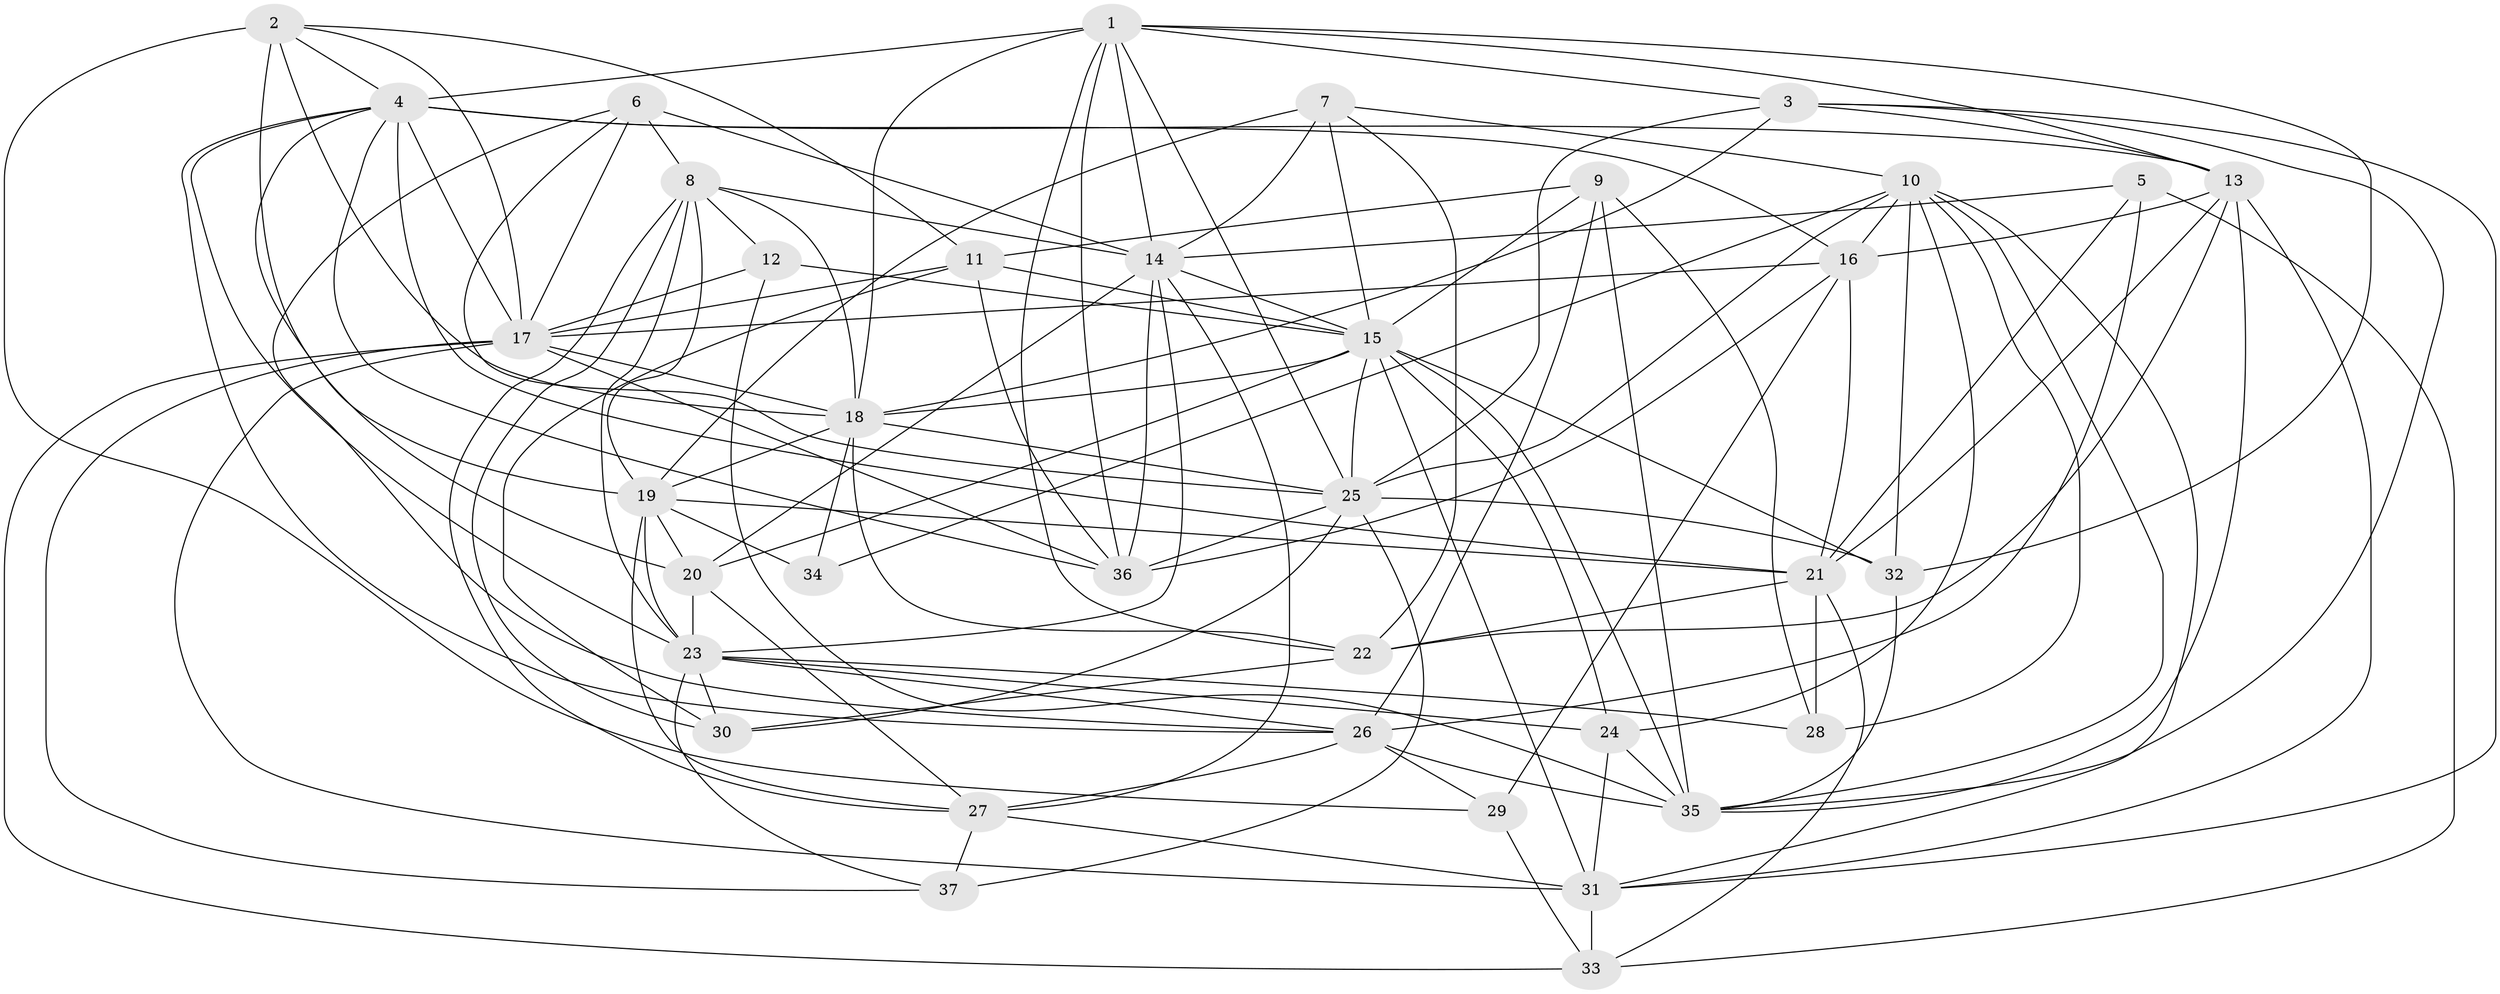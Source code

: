 // original degree distribution, {4: 1.0}
// Generated by graph-tools (version 1.1) at 2025/53/03/04/25 22:53:47]
// undirected, 37 vertices, 129 edges
graph export_dot {
  node [color=gray90,style=filled];
  1;
  2;
  3;
  4;
  5;
  6;
  7;
  8;
  9;
  10;
  11;
  12;
  13;
  14;
  15;
  16;
  17;
  18;
  19;
  20;
  21;
  22;
  23;
  24;
  25;
  26;
  27;
  28;
  29;
  30;
  31;
  32;
  33;
  34;
  35;
  36;
  37;
  1 -- 3 [weight=1.0];
  1 -- 4 [weight=1.0];
  1 -- 13 [weight=1.0];
  1 -- 14 [weight=1.0];
  1 -- 18 [weight=1.0];
  1 -- 22 [weight=1.0];
  1 -- 25 [weight=1.0];
  1 -- 32 [weight=1.0];
  1 -- 36 [weight=2.0];
  2 -- 4 [weight=1.0];
  2 -- 11 [weight=1.0];
  2 -- 17 [weight=1.0];
  2 -- 18 [weight=1.0];
  2 -- 19 [weight=1.0];
  2 -- 29 [weight=1.0];
  3 -- 13 [weight=1.0];
  3 -- 18 [weight=1.0];
  3 -- 25 [weight=1.0];
  3 -- 31 [weight=1.0];
  3 -- 35 [weight=1.0];
  4 -- 13 [weight=2.0];
  4 -- 16 [weight=2.0];
  4 -- 17 [weight=1.0];
  4 -- 20 [weight=1.0];
  4 -- 21 [weight=1.0];
  4 -- 23 [weight=1.0];
  4 -- 26 [weight=1.0];
  4 -- 36 [weight=1.0];
  5 -- 14 [weight=1.0];
  5 -- 21 [weight=1.0];
  5 -- 26 [weight=1.0];
  5 -- 33 [weight=1.0];
  6 -- 8 [weight=1.0];
  6 -- 14 [weight=2.0];
  6 -- 17 [weight=1.0];
  6 -- 25 [weight=1.0];
  6 -- 26 [weight=1.0];
  7 -- 10 [weight=1.0];
  7 -- 14 [weight=2.0];
  7 -- 15 [weight=1.0];
  7 -- 19 [weight=1.0];
  7 -- 22 [weight=1.0];
  8 -- 12 [weight=1.0];
  8 -- 14 [weight=1.0];
  8 -- 18 [weight=1.0];
  8 -- 19 [weight=1.0];
  8 -- 23 [weight=1.0];
  8 -- 27 [weight=1.0];
  8 -- 30 [weight=1.0];
  9 -- 11 [weight=1.0];
  9 -- 15 [weight=1.0];
  9 -- 26 [weight=4.0];
  9 -- 28 [weight=1.0];
  9 -- 35 [weight=1.0];
  10 -- 16 [weight=1.0];
  10 -- 24 [weight=1.0];
  10 -- 25 [weight=2.0];
  10 -- 28 [weight=2.0];
  10 -- 31 [weight=1.0];
  10 -- 32 [weight=1.0];
  10 -- 34 [weight=2.0];
  10 -- 35 [weight=1.0];
  11 -- 15 [weight=1.0];
  11 -- 17 [weight=2.0];
  11 -- 30 [weight=2.0];
  11 -- 36 [weight=1.0];
  12 -- 15 [weight=1.0];
  12 -- 17 [weight=1.0];
  12 -- 35 [weight=1.0];
  13 -- 16 [weight=1.0];
  13 -- 21 [weight=2.0];
  13 -- 22 [weight=1.0];
  13 -- 31 [weight=1.0];
  13 -- 35 [weight=1.0];
  14 -- 15 [weight=1.0];
  14 -- 20 [weight=1.0];
  14 -- 23 [weight=1.0];
  14 -- 27 [weight=1.0];
  14 -- 36 [weight=1.0];
  15 -- 18 [weight=1.0];
  15 -- 20 [weight=1.0];
  15 -- 24 [weight=1.0];
  15 -- 25 [weight=1.0];
  15 -- 31 [weight=1.0];
  15 -- 32 [weight=1.0];
  15 -- 35 [weight=1.0];
  16 -- 17 [weight=1.0];
  16 -- 21 [weight=1.0];
  16 -- 29 [weight=1.0];
  16 -- 36 [weight=1.0];
  17 -- 18 [weight=1.0];
  17 -- 31 [weight=1.0];
  17 -- 33 [weight=1.0];
  17 -- 36 [weight=1.0];
  17 -- 37 [weight=1.0];
  18 -- 19 [weight=1.0];
  18 -- 22 [weight=1.0];
  18 -- 25 [weight=1.0];
  18 -- 34 [weight=1.0];
  19 -- 20 [weight=1.0];
  19 -- 21 [weight=1.0];
  19 -- 23 [weight=1.0];
  19 -- 27 [weight=2.0];
  19 -- 34 [weight=1.0];
  20 -- 23 [weight=3.0];
  20 -- 27 [weight=1.0];
  21 -- 22 [weight=3.0];
  21 -- 28 [weight=2.0];
  21 -- 33 [weight=1.0];
  22 -- 30 [weight=1.0];
  23 -- 24 [weight=1.0];
  23 -- 26 [weight=1.0];
  23 -- 28 [weight=1.0];
  23 -- 30 [weight=1.0];
  23 -- 37 [weight=1.0];
  24 -- 31 [weight=1.0];
  24 -- 35 [weight=2.0];
  25 -- 30 [weight=1.0];
  25 -- 32 [weight=2.0];
  25 -- 36 [weight=1.0];
  25 -- 37 [weight=1.0];
  26 -- 27 [weight=1.0];
  26 -- 29 [weight=2.0];
  26 -- 35 [weight=1.0];
  27 -- 31 [weight=1.0];
  27 -- 37 [weight=1.0];
  29 -- 33 [weight=2.0];
  31 -- 33 [weight=5.0];
  32 -- 35 [weight=1.0];
}
